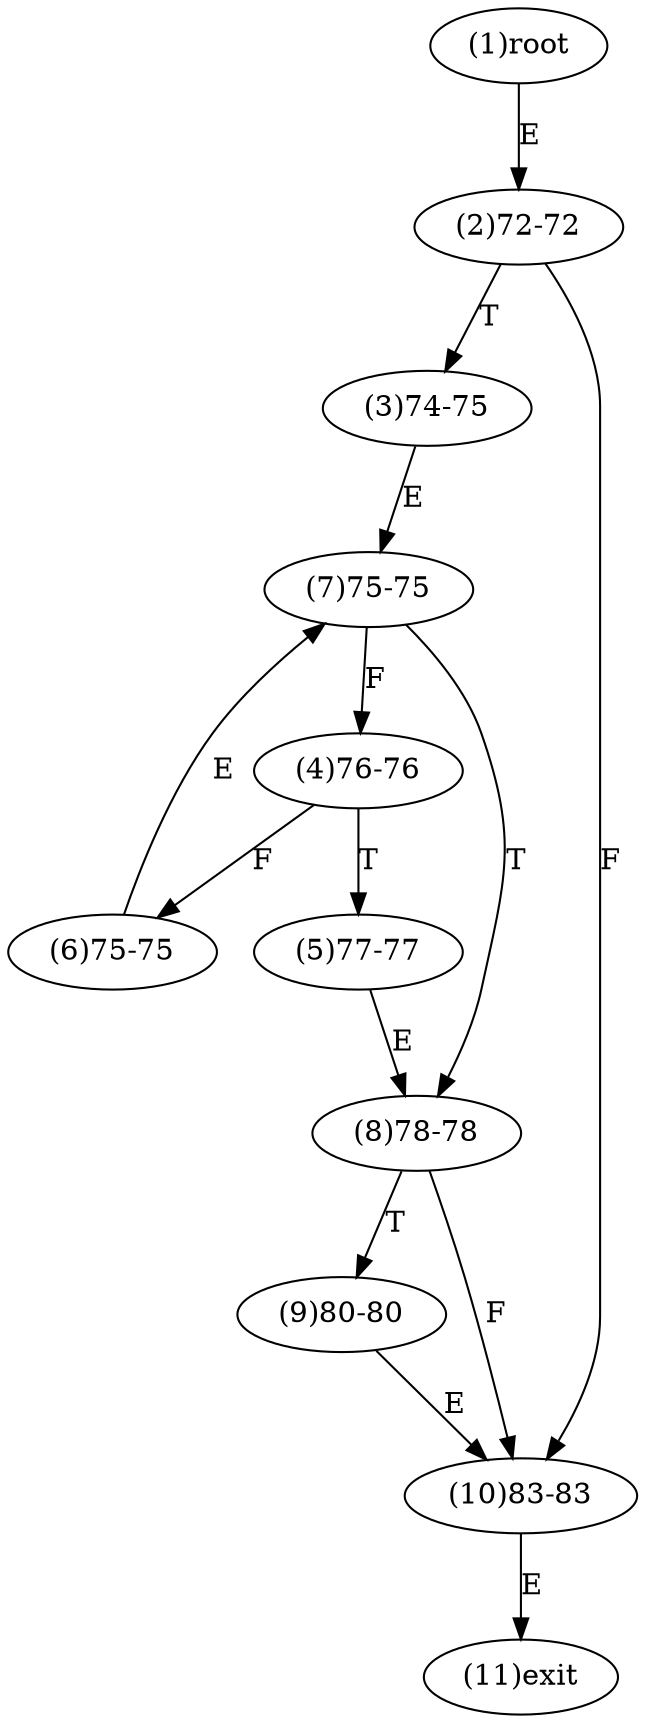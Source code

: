 digraph "" { 
1[ label="(1)root"];
2[ label="(2)72-72"];
3[ label="(3)74-75"];
4[ label="(4)76-76"];
5[ label="(5)77-77"];
6[ label="(6)75-75"];
7[ label="(7)75-75"];
8[ label="(8)78-78"];
9[ label="(9)80-80"];
10[ label="(10)83-83"];
11[ label="(11)exit"];
1->2[ label="E"];
2->10[ label="F"];
2->3[ label="T"];
3->7[ label="E"];
4->6[ label="F"];
4->5[ label="T"];
5->8[ label="E"];
6->7[ label="E"];
7->4[ label="F"];
7->8[ label="T"];
8->10[ label="F"];
8->9[ label="T"];
9->10[ label="E"];
10->11[ label="E"];
}